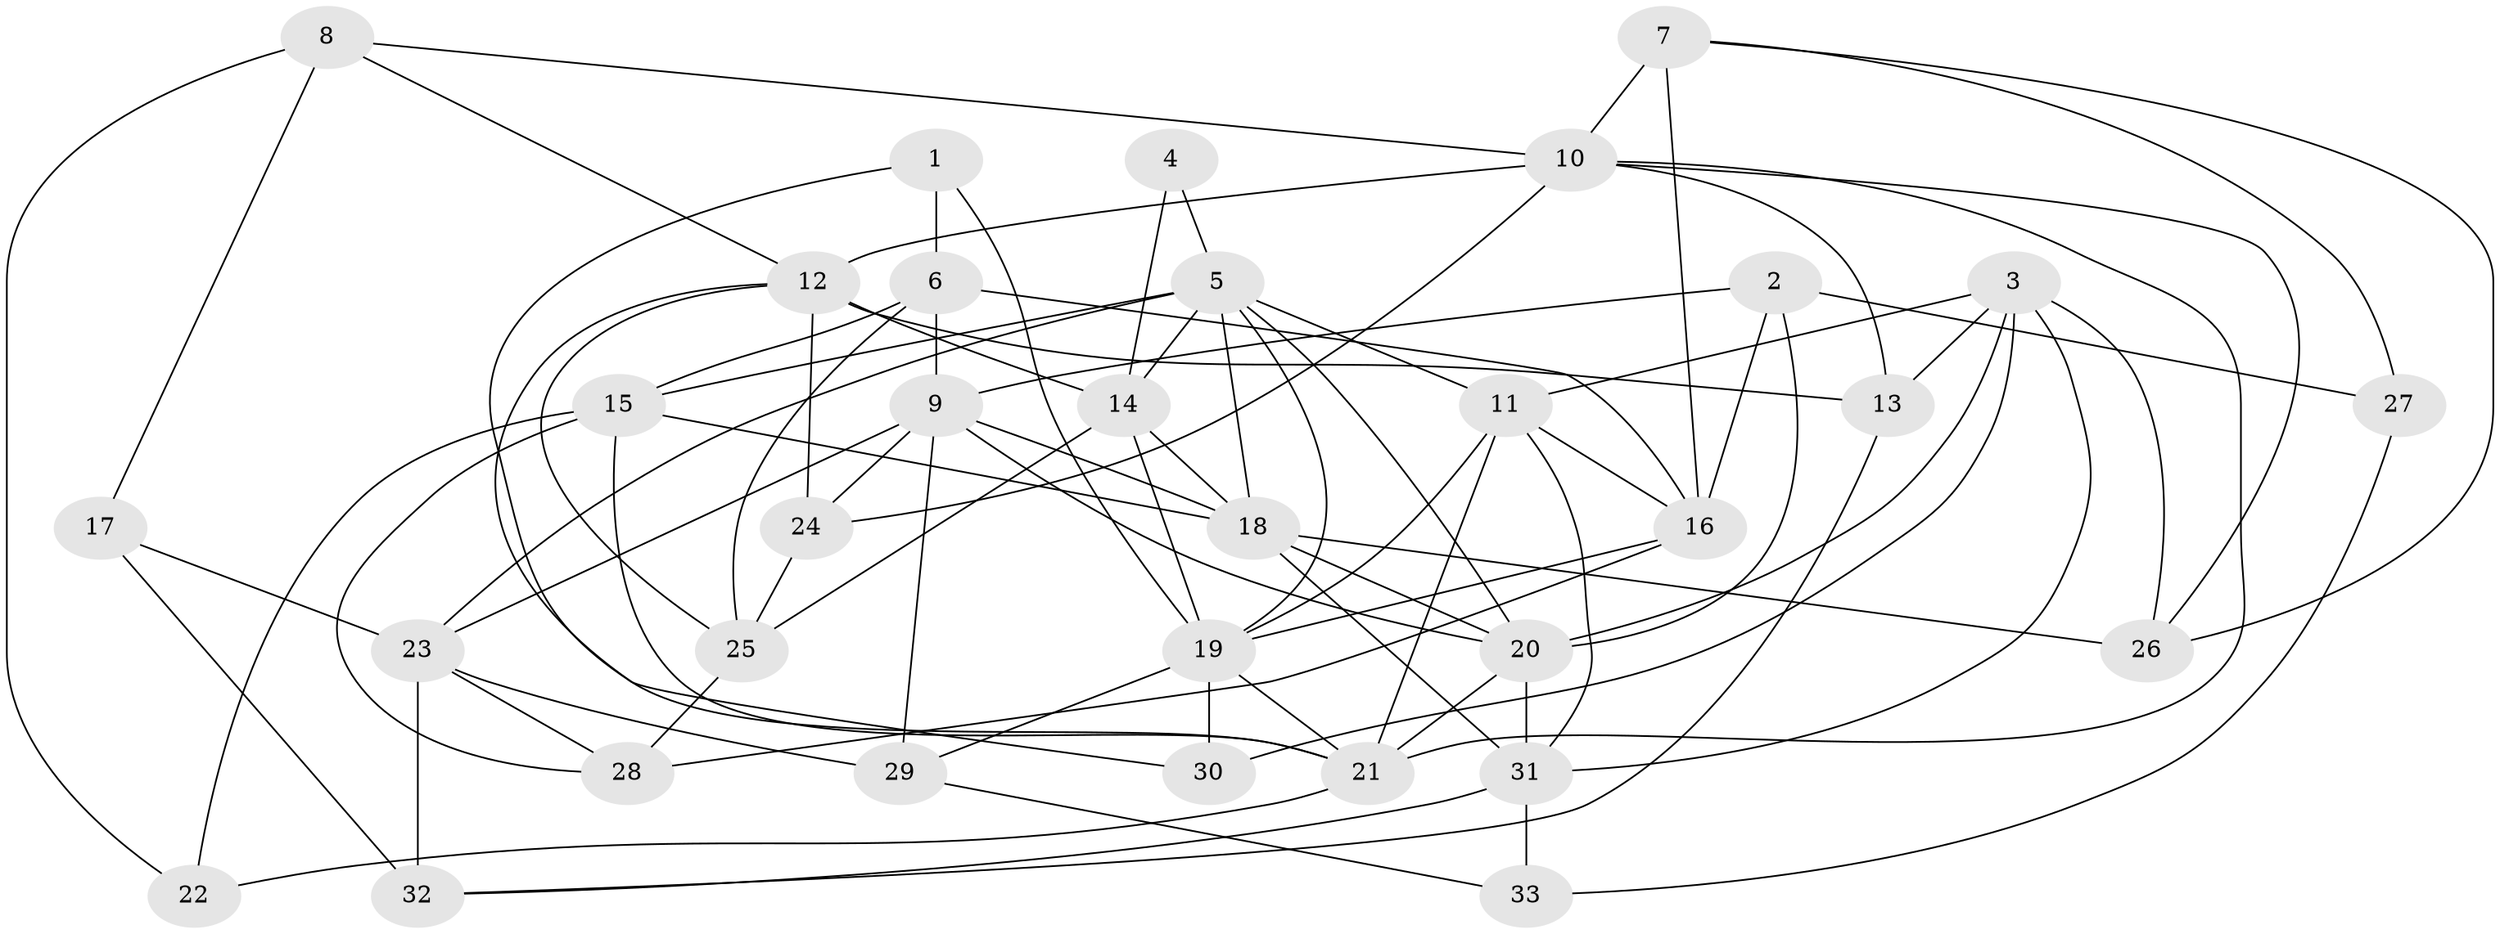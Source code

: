 // original degree distribution, {3: 0.2459016393442623, 4: 0.3114754098360656, 2: 0.11475409836065574, 5: 0.22950819672131148, 7: 0.04918032786885246, 6: 0.04918032786885246}
// Generated by graph-tools (version 1.1) at 2025/36/03/04/25 23:36:59]
// undirected, 33 vertices, 83 edges
graph export_dot {
  node [color=gray90,style=filled];
  1;
  2;
  3;
  4;
  5;
  6;
  7;
  8;
  9;
  10;
  11;
  12;
  13;
  14;
  15;
  16;
  17;
  18;
  19;
  20;
  21;
  22;
  23;
  24;
  25;
  26;
  27;
  28;
  29;
  30;
  31;
  32;
  33;
  1 -- 6 [weight=1.0];
  1 -- 19 [weight=1.0];
  1 -- 21 [weight=1.0];
  2 -- 9 [weight=1.0];
  2 -- 16 [weight=1.0];
  2 -- 20 [weight=1.0];
  2 -- 27 [weight=1.0];
  3 -- 11 [weight=1.0];
  3 -- 13 [weight=1.0];
  3 -- 20 [weight=1.0];
  3 -- 26 [weight=1.0];
  3 -- 30 [weight=1.0];
  3 -- 31 [weight=1.0];
  4 -- 5 [weight=1.0];
  4 -- 14 [weight=1.0];
  5 -- 11 [weight=1.0];
  5 -- 14 [weight=1.0];
  5 -- 15 [weight=1.0];
  5 -- 18 [weight=1.0];
  5 -- 19 [weight=1.0];
  5 -- 20 [weight=1.0];
  5 -- 23 [weight=1.0];
  6 -- 9 [weight=2.0];
  6 -- 15 [weight=1.0];
  6 -- 16 [weight=1.0];
  6 -- 25 [weight=1.0];
  7 -- 10 [weight=1.0];
  7 -- 16 [weight=2.0];
  7 -- 26 [weight=1.0];
  7 -- 27 [weight=1.0];
  8 -- 10 [weight=1.0];
  8 -- 12 [weight=1.0];
  8 -- 17 [weight=1.0];
  8 -- 22 [weight=1.0];
  9 -- 18 [weight=1.0];
  9 -- 20 [weight=1.0];
  9 -- 23 [weight=1.0];
  9 -- 24 [weight=1.0];
  9 -- 29 [weight=2.0];
  10 -- 12 [weight=2.0];
  10 -- 13 [weight=1.0];
  10 -- 21 [weight=3.0];
  10 -- 24 [weight=1.0];
  10 -- 26 [weight=1.0];
  11 -- 16 [weight=1.0];
  11 -- 19 [weight=1.0];
  11 -- 21 [weight=1.0];
  11 -- 31 [weight=1.0];
  12 -- 13 [weight=1.0];
  12 -- 14 [weight=1.0];
  12 -- 24 [weight=1.0];
  12 -- 25 [weight=1.0];
  12 -- 30 [weight=1.0];
  13 -- 32 [weight=1.0];
  14 -- 18 [weight=1.0];
  14 -- 19 [weight=1.0];
  14 -- 25 [weight=1.0];
  15 -- 18 [weight=1.0];
  15 -- 21 [weight=1.0];
  15 -- 22 [weight=1.0];
  15 -- 28 [weight=1.0];
  16 -- 19 [weight=1.0];
  16 -- 28 [weight=1.0];
  17 -- 23 [weight=2.0];
  17 -- 32 [weight=2.0];
  18 -- 20 [weight=1.0];
  18 -- 26 [weight=1.0];
  18 -- 31 [weight=1.0];
  19 -- 21 [weight=1.0];
  19 -- 29 [weight=1.0];
  19 -- 30 [weight=1.0];
  20 -- 21 [weight=1.0];
  20 -- 31 [weight=1.0];
  21 -- 22 [weight=1.0];
  23 -- 28 [weight=1.0];
  23 -- 29 [weight=1.0];
  23 -- 32 [weight=1.0];
  24 -- 25 [weight=1.0];
  25 -- 28 [weight=1.0];
  27 -- 33 [weight=1.0];
  29 -- 33 [weight=1.0];
  31 -- 32 [weight=1.0];
  31 -- 33 [weight=1.0];
}
